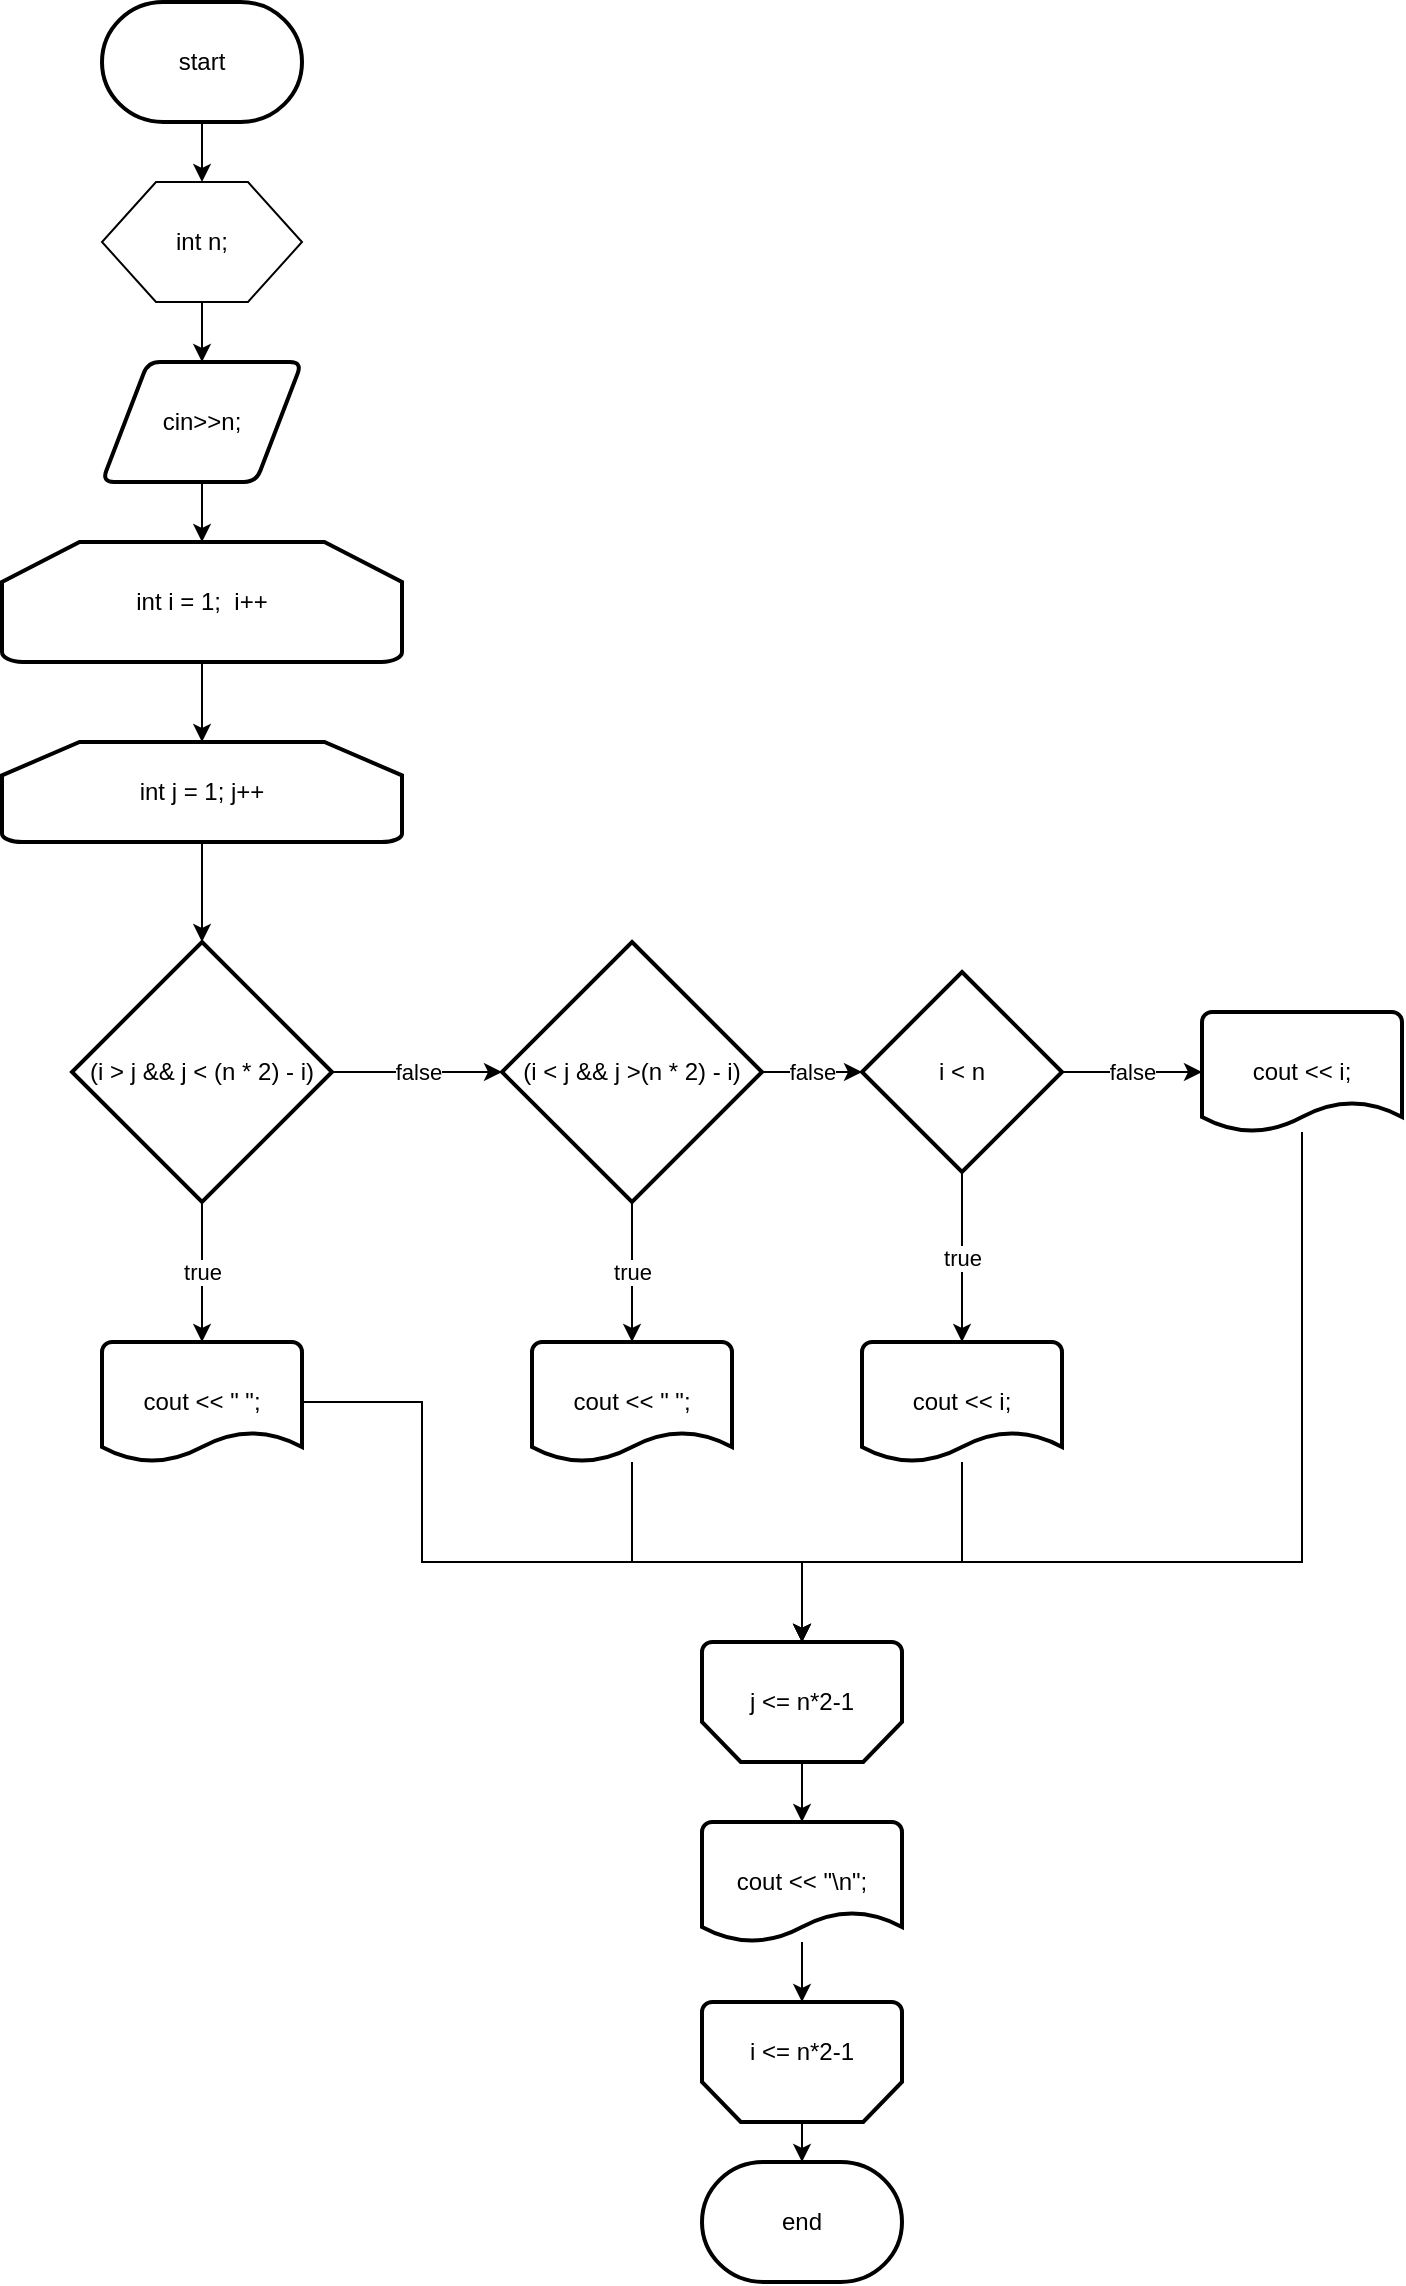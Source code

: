 <mxfile version="18.0.7" type="github">
  <diagram id="tW9hzVRt-H8lxq4FSbm3" name="Page-1">
    <mxGraphModel dx="1240" dy="1212" grid="1" gridSize="10" guides="1" tooltips="1" connect="1" arrows="1" fold="1" page="1" pageScale="1" pageWidth="827" pageHeight="1169" math="0" shadow="0">
      <root>
        <mxCell id="0" />
        <mxCell id="1" parent="0" />
        <mxCell id="LD4ceWPSVc2qSeqLzTGG-30" style="edgeStyle=orthogonalEdgeStyle;rounded=0;orthogonalLoop=1;jettySize=auto;html=1;exitX=0.5;exitY=1;exitDx=0;exitDy=0;exitPerimeter=0;entryX=0.5;entryY=0;entryDx=0;entryDy=0;" edge="1" parent="1" source="LD4ceWPSVc2qSeqLzTGG-26" target="LD4ceWPSVc2qSeqLzTGG-28">
          <mxGeometry relative="1" as="geometry" />
        </mxCell>
        <mxCell id="LD4ceWPSVc2qSeqLzTGG-26" value="start" style="strokeWidth=2;html=1;shape=mxgraph.flowchart.terminator;whiteSpace=wrap;" vertex="1" parent="1">
          <mxGeometry x="150" y="20" width="100" height="60" as="geometry" />
        </mxCell>
        <mxCell id="LD4ceWPSVc2qSeqLzTGG-35" style="edgeStyle=orthogonalEdgeStyle;rounded=0;orthogonalLoop=1;jettySize=auto;html=1;entryX=0.5;entryY=0;entryDx=0;entryDy=0;entryPerimeter=0;" edge="1" parent="1" source="LD4ceWPSVc2qSeqLzTGG-27" target="LD4ceWPSVc2qSeqLzTGG-34">
          <mxGeometry relative="1" as="geometry" />
        </mxCell>
        <mxCell id="LD4ceWPSVc2qSeqLzTGG-27" value="int i = 1;&amp;nbsp; i++" style="strokeWidth=2;html=1;shape=mxgraph.flowchart.loop_limit;whiteSpace=wrap;" vertex="1" parent="1">
          <mxGeometry x="100" y="290" width="200" height="60" as="geometry" />
        </mxCell>
        <mxCell id="LD4ceWPSVc2qSeqLzTGG-31" style="edgeStyle=orthogonalEdgeStyle;rounded=0;orthogonalLoop=1;jettySize=auto;html=1;" edge="1" parent="1" source="LD4ceWPSVc2qSeqLzTGG-28" target="LD4ceWPSVc2qSeqLzTGG-29">
          <mxGeometry relative="1" as="geometry" />
        </mxCell>
        <mxCell id="LD4ceWPSVc2qSeqLzTGG-28" value="" style="verticalLabelPosition=bottom;verticalAlign=top;html=1;shape=hexagon;perimeter=hexagonPerimeter2;arcSize=6;size=0.27;" vertex="1" parent="1">
          <mxGeometry x="150" y="110" width="100" height="60" as="geometry" />
        </mxCell>
        <mxCell id="LD4ceWPSVc2qSeqLzTGG-33" style="edgeStyle=orthogonalEdgeStyle;rounded=0;orthogonalLoop=1;jettySize=auto;html=1;exitX=0.5;exitY=1;exitDx=0;exitDy=0;entryX=0.5;entryY=0;entryDx=0;entryDy=0;entryPerimeter=0;" edge="1" parent="1" source="LD4ceWPSVc2qSeqLzTGG-29" target="LD4ceWPSVc2qSeqLzTGG-27">
          <mxGeometry relative="1" as="geometry" />
        </mxCell>
        <mxCell id="LD4ceWPSVc2qSeqLzTGG-29" value="cin&amp;gt;&amp;gt;n;" style="shape=parallelogram;html=1;strokeWidth=2;perimeter=parallelogramPerimeter;whiteSpace=wrap;rounded=1;arcSize=12;size=0.23;" vertex="1" parent="1">
          <mxGeometry x="150" y="200" width="100" height="60" as="geometry" />
        </mxCell>
        <mxCell id="LD4ceWPSVc2qSeqLzTGG-32" value="int n;" style="text;html=1;strokeColor=none;fillColor=none;align=center;verticalAlign=middle;whiteSpace=wrap;rounded=0;" vertex="1" parent="1">
          <mxGeometry x="170" y="125" width="60" height="30" as="geometry" />
        </mxCell>
        <mxCell id="LD4ceWPSVc2qSeqLzTGG-36" style="edgeStyle=orthogonalEdgeStyle;rounded=0;orthogonalLoop=1;jettySize=auto;html=1;exitX=0.5;exitY=1;exitDx=0;exitDy=0;exitPerimeter=0;entryX=0.5;entryY=0;entryDx=0;entryDy=0;entryPerimeter=0;" edge="1" parent="1" source="LD4ceWPSVc2qSeqLzTGG-34" target="LD4ceWPSVc2qSeqLzTGG-37">
          <mxGeometry relative="1" as="geometry">
            <mxPoint x="200" y="500.0" as="targetPoint" />
          </mxGeometry>
        </mxCell>
        <mxCell id="LD4ceWPSVc2qSeqLzTGG-34" value="int j = 1; j++" style="strokeWidth=2;html=1;shape=mxgraph.flowchart.loop_limit;whiteSpace=wrap;" vertex="1" parent="1">
          <mxGeometry x="100" y="390" width="200" height="50" as="geometry" />
        </mxCell>
        <mxCell id="LD4ceWPSVc2qSeqLzTGG-38" value="true" style="edgeStyle=orthogonalEdgeStyle;rounded=0;orthogonalLoop=1;jettySize=auto;html=1;entryX=0.5;entryY=0;entryDx=0;entryDy=0;entryPerimeter=0;" edge="1" parent="1" source="LD4ceWPSVc2qSeqLzTGG-37" target="LD4ceWPSVc2qSeqLzTGG-43">
          <mxGeometry relative="1" as="geometry">
            <mxPoint x="200" y="700" as="targetPoint" />
          </mxGeometry>
        </mxCell>
        <mxCell id="LD4ceWPSVc2qSeqLzTGG-39" value="false" style="edgeStyle=orthogonalEdgeStyle;rounded=0;orthogonalLoop=1;jettySize=auto;html=1;exitX=1;exitY=0.5;exitDx=0;exitDy=0;exitPerimeter=0;entryX=0;entryY=0.5;entryDx=0;entryDy=0;entryPerimeter=0;" edge="1" parent="1" source="LD4ceWPSVc2qSeqLzTGG-37" target="LD4ceWPSVc2qSeqLzTGG-40">
          <mxGeometry relative="1" as="geometry">
            <mxPoint x="340" y="555.211" as="targetPoint" />
          </mxGeometry>
        </mxCell>
        <mxCell id="LD4ceWPSVc2qSeqLzTGG-37" value="(i &amp;gt; j &amp;amp;&amp;amp; j &amp;lt; (n * 2) - i)" style="strokeWidth=2;html=1;shape=mxgraph.flowchart.decision;whiteSpace=wrap;" vertex="1" parent="1">
          <mxGeometry x="135" y="490" width="130" height="130" as="geometry" />
        </mxCell>
        <mxCell id="LD4ceWPSVc2qSeqLzTGG-41" value="true" style="edgeStyle=orthogonalEdgeStyle;rounded=0;orthogonalLoop=1;jettySize=auto;html=1;entryX=0.5;entryY=0;entryDx=0;entryDy=0;entryPerimeter=0;" edge="1" parent="1" source="LD4ceWPSVc2qSeqLzTGG-40" target="LD4ceWPSVc2qSeqLzTGG-44">
          <mxGeometry relative="1" as="geometry">
            <mxPoint x="415" y="700" as="targetPoint" />
          </mxGeometry>
        </mxCell>
        <mxCell id="LD4ceWPSVc2qSeqLzTGG-42" value="false" style="edgeStyle=orthogonalEdgeStyle;rounded=0;orthogonalLoop=1;jettySize=auto;html=1;entryX=0;entryY=0.5;entryDx=0;entryDy=0;entryPerimeter=0;" edge="1" parent="1" source="LD4ceWPSVc2qSeqLzTGG-40" target="LD4ceWPSVc2qSeqLzTGG-46">
          <mxGeometry relative="1" as="geometry">
            <mxPoint x="530" y="555" as="targetPoint" />
          </mxGeometry>
        </mxCell>
        <mxCell id="LD4ceWPSVc2qSeqLzTGG-40" value="(i &lt; j &amp;&amp; j &gt;(n * 2) - i)" style="strokeWidth=2;html=1;shape=mxgraph.flowchart.decision;whiteSpace=wrap;" vertex="1" parent="1">
          <mxGeometry x="350" y="490" width="130" height="130" as="geometry" />
        </mxCell>
        <mxCell id="LD4ceWPSVc2qSeqLzTGG-53" style="edgeStyle=orthogonalEdgeStyle;rounded=0;orthogonalLoop=1;jettySize=auto;html=1;entryX=0.5;entryY=1;entryDx=0;entryDy=0;entryPerimeter=0;" edge="1" parent="1" source="LD4ceWPSVc2qSeqLzTGG-43" target="LD4ceWPSVc2qSeqLzTGG-52">
          <mxGeometry relative="1" as="geometry">
            <Array as="points">
              <mxPoint x="310" y="720" />
              <mxPoint x="310" y="800" />
              <mxPoint x="500" y="800" />
            </Array>
          </mxGeometry>
        </mxCell>
        <mxCell id="LD4ceWPSVc2qSeqLzTGG-43" value="cout &lt;&lt; &quot; &quot;;" style="strokeWidth=2;html=1;shape=mxgraph.flowchart.document2;whiteSpace=wrap;size=0.25;" vertex="1" parent="1">
          <mxGeometry x="150" y="690" width="100" height="60" as="geometry" />
        </mxCell>
        <mxCell id="LD4ceWPSVc2qSeqLzTGG-54" style="edgeStyle=orthogonalEdgeStyle;rounded=0;orthogonalLoop=1;jettySize=auto;html=1;entryX=0.5;entryY=1;entryDx=0;entryDy=0;entryPerimeter=0;" edge="1" parent="1" source="LD4ceWPSVc2qSeqLzTGG-44" target="LD4ceWPSVc2qSeqLzTGG-52">
          <mxGeometry relative="1" as="geometry">
            <Array as="points">
              <mxPoint x="415" y="800" />
              <mxPoint x="500" y="800" />
            </Array>
          </mxGeometry>
        </mxCell>
        <mxCell id="LD4ceWPSVc2qSeqLzTGG-44" value="cout &lt;&lt; &quot; &quot;;" style="strokeWidth=2;html=1;shape=mxgraph.flowchart.document2;whiteSpace=wrap;size=0.25;" vertex="1" parent="1">
          <mxGeometry x="365" y="690" width="100" height="60" as="geometry" />
        </mxCell>
        <mxCell id="LD4ceWPSVc2qSeqLzTGG-47" value="true" style="edgeStyle=orthogonalEdgeStyle;rounded=0;orthogonalLoop=1;jettySize=auto;html=1;entryX=0.5;entryY=0;entryDx=0;entryDy=0;entryPerimeter=0;" edge="1" parent="1" source="LD4ceWPSVc2qSeqLzTGG-46" target="LD4ceWPSVc2qSeqLzTGG-48">
          <mxGeometry relative="1" as="geometry">
            <mxPoint x="580" y="670" as="targetPoint" />
          </mxGeometry>
        </mxCell>
        <mxCell id="LD4ceWPSVc2qSeqLzTGG-50" value="false" style="edgeStyle=orthogonalEdgeStyle;rounded=0;orthogonalLoop=1;jettySize=auto;html=1;entryX=0;entryY=0.5;entryDx=0;entryDy=0;entryPerimeter=0;" edge="1" parent="1" source="LD4ceWPSVc2qSeqLzTGG-46" target="LD4ceWPSVc2qSeqLzTGG-51">
          <mxGeometry relative="1" as="geometry">
            <mxPoint x="700" y="560" as="targetPoint" />
          </mxGeometry>
        </mxCell>
        <mxCell id="LD4ceWPSVc2qSeqLzTGG-46" value="i &amp;lt; n" style="strokeWidth=2;html=1;shape=mxgraph.flowchart.decision;whiteSpace=wrap;" vertex="1" parent="1">
          <mxGeometry x="530" y="505" width="100" height="100" as="geometry" />
        </mxCell>
        <mxCell id="LD4ceWPSVc2qSeqLzTGG-55" style="edgeStyle=orthogonalEdgeStyle;rounded=0;orthogonalLoop=1;jettySize=auto;html=1;" edge="1" parent="1" source="LD4ceWPSVc2qSeqLzTGG-48" target="LD4ceWPSVc2qSeqLzTGG-52">
          <mxGeometry relative="1" as="geometry">
            <Array as="points">
              <mxPoint x="580" y="800" />
              <mxPoint x="500" y="800" />
            </Array>
          </mxGeometry>
        </mxCell>
        <mxCell id="LD4ceWPSVc2qSeqLzTGG-48" value="cout &lt;&lt; i;" style="strokeWidth=2;html=1;shape=mxgraph.flowchart.document2;whiteSpace=wrap;size=0.25;" vertex="1" parent="1">
          <mxGeometry x="530" y="690" width="100" height="60" as="geometry" />
        </mxCell>
        <mxCell id="LD4ceWPSVc2qSeqLzTGG-56" style="edgeStyle=orthogonalEdgeStyle;rounded=0;orthogonalLoop=1;jettySize=auto;html=1;" edge="1" parent="1" source="LD4ceWPSVc2qSeqLzTGG-51" target="LD4ceWPSVc2qSeqLzTGG-52">
          <mxGeometry relative="1" as="geometry">
            <Array as="points">
              <mxPoint x="750" y="800" />
              <mxPoint x="500" y="800" />
            </Array>
          </mxGeometry>
        </mxCell>
        <mxCell id="LD4ceWPSVc2qSeqLzTGG-51" value="cout &lt;&lt; i;" style="strokeWidth=2;html=1;shape=mxgraph.flowchart.document2;whiteSpace=wrap;size=0.25;" vertex="1" parent="1">
          <mxGeometry x="700" y="525" width="100" height="60" as="geometry" />
        </mxCell>
        <mxCell id="LD4ceWPSVc2qSeqLzTGG-57" style="edgeStyle=orthogonalEdgeStyle;rounded=0;orthogonalLoop=1;jettySize=auto;html=1;entryX=0.5;entryY=0;entryDx=0;entryDy=0;entryPerimeter=0;" edge="1" parent="1" source="LD4ceWPSVc2qSeqLzTGG-52" target="LD4ceWPSVc2qSeqLzTGG-60">
          <mxGeometry relative="1" as="geometry">
            <mxPoint x="500" y="940" as="targetPoint" />
          </mxGeometry>
        </mxCell>
        <mxCell id="LD4ceWPSVc2qSeqLzTGG-52" value="" style="strokeWidth=2;html=1;shape=mxgraph.flowchart.loop_limit;whiteSpace=wrap;rotation=-180;" vertex="1" parent="1">
          <mxGeometry x="450" y="840" width="100" height="60" as="geometry" />
        </mxCell>
        <mxCell id="LD4ceWPSVc2qSeqLzTGG-64" style="edgeStyle=orthogonalEdgeStyle;rounded=0;orthogonalLoop=1;jettySize=auto;html=1;" edge="1" parent="1" source="LD4ceWPSVc2qSeqLzTGG-58" target="LD4ceWPSVc2qSeqLzTGG-65">
          <mxGeometry relative="1" as="geometry">
            <mxPoint x="500" y="1120" as="targetPoint" />
          </mxGeometry>
        </mxCell>
        <mxCell id="LD4ceWPSVc2qSeqLzTGG-58" value="" style="strokeWidth=2;html=1;shape=mxgraph.flowchart.loop_limit;whiteSpace=wrap;rotation=-180;" vertex="1" parent="1">
          <mxGeometry x="450" y="1020" width="100" height="60" as="geometry" />
        </mxCell>
        <mxCell id="LD4ceWPSVc2qSeqLzTGG-61" style="edgeStyle=orthogonalEdgeStyle;rounded=0;orthogonalLoop=1;jettySize=auto;html=1;entryX=0.5;entryY=1;entryDx=0;entryDy=0;entryPerimeter=0;" edge="1" parent="1" source="LD4ceWPSVc2qSeqLzTGG-60" target="LD4ceWPSVc2qSeqLzTGG-58">
          <mxGeometry relative="1" as="geometry" />
        </mxCell>
        <mxCell id="LD4ceWPSVc2qSeqLzTGG-60" value="cout &amp;lt;&amp;lt; &quot;\n&quot;;" style="strokeWidth=2;html=1;shape=mxgraph.flowchart.document2;whiteSpace=wrap;size=0.25;" vertex="1" parent="1">
          <mxGeometry x="450" y="930" width="100" height="60" as="geometry" />
        </mxCell>
        <mxCell id="LD4ceWPSVc2qSeqLzTGG-62" value="j &lt;= n*2-1" style="text;html=1;strokeColor=none;fillColor=none;align=center;verticalAlign=middle;whiteSpace=wrap;rounded=0;" vertex="1" parent="1">
          <mxGeometry x="470" y="855" width="60" height="30" as="geometry" />
        </mxCell>
        <mxCell id="LD4ceWPSVc2qSeqLzTGG-63" value="i &lt;= n*2-1" style="text;html=1;strokeColor=none;fillColor=none;align=center;verticalAlign=middle;whiteSpace=wrap;rounded=0;" vertex="1" parent="1">
          <mxGeometry x="470" y="1030" width="60" height="30" as="geometry" />
        </mxCell>
        <mxCell id="LD4ceWPSVc2qSeqLzTGG-65" value="end" style="strokeWidth=2;html=1;shape=mxgraph.flowchart.terminator;whiteSpace=wrap;" vertex="1" parent="1">
          <mxGeometry x="450" y="1100" width="100" height="60" as="geometry" />
        </mxCell>
      </root>
    </mxGraphModel>
  </diagram>
</mxfile>
